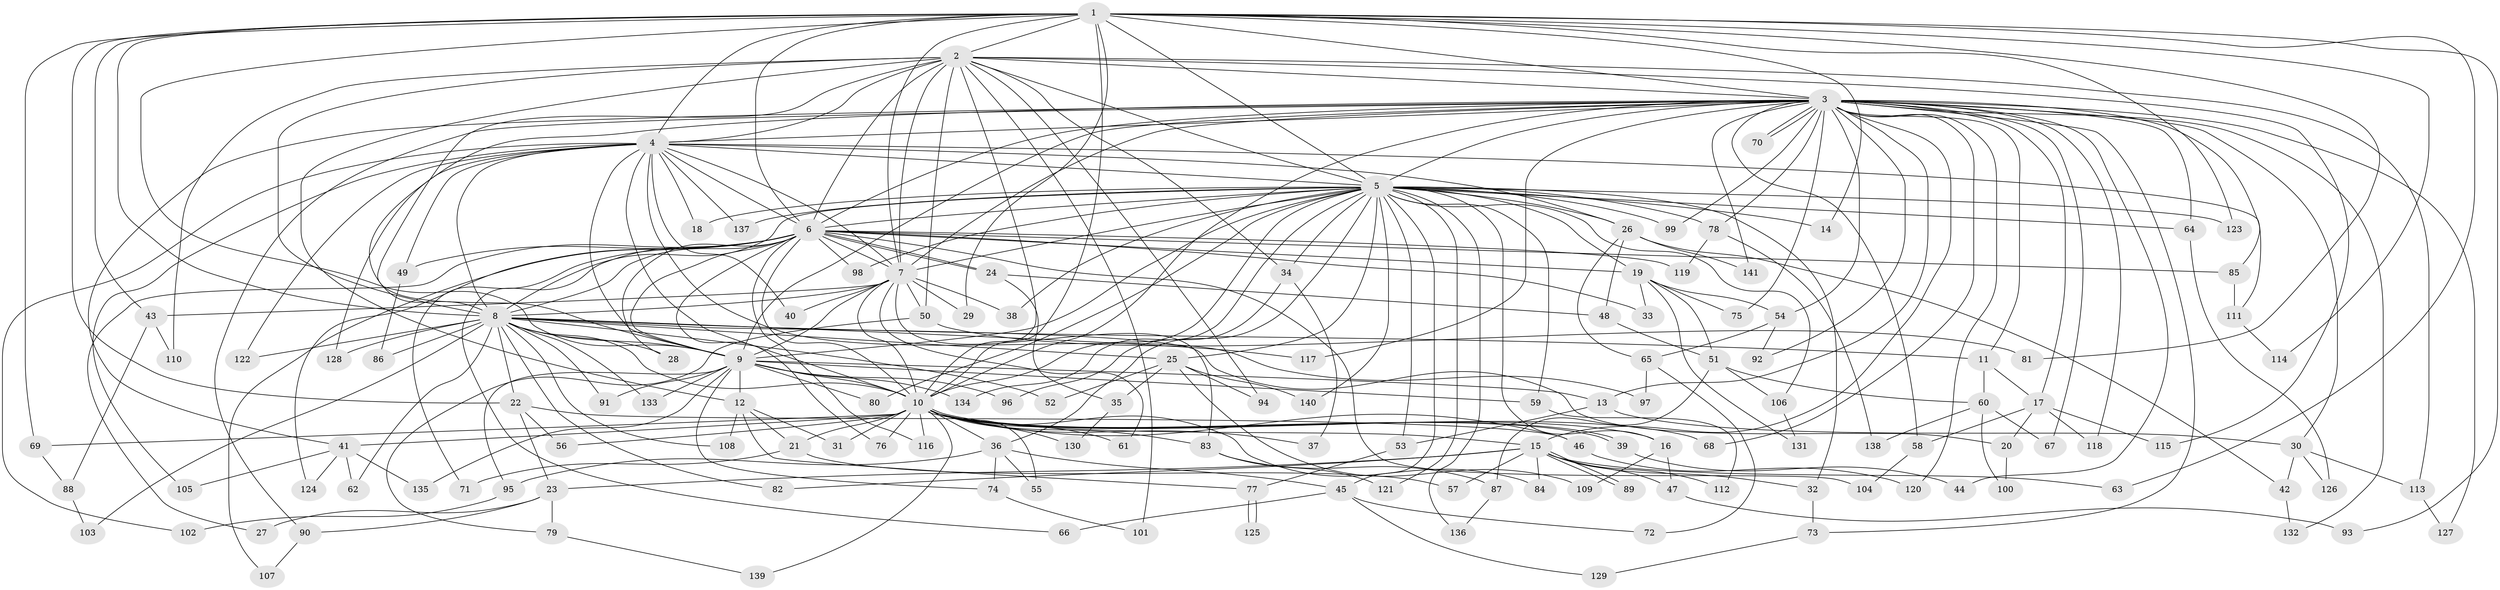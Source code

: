 // Generated by graph-tools (version 1.1) at 2025/34/03/09/25 02:34:52]
// undirected, 141 vertices, 307 edges
graph export_dot {
graph [start="1"]
  node [color=gray90,style=filled];
  1;
  2;
  3;
  4;
  5;
  6;
  7;
  8;
  9;
  10;
  11;
  12;
  13;
  14;
  15;
  16;
  17;
  18;
  19;
  20;
  21;
  22;
  23;
  24;
  25;
  26;
  27;
  28;
  29;
  30;
  31;
  32;
  33;
  34;
  35;
  36;
  37;
  38;
  39;
  40;
  41;
  42;
  43;
  44;
  45;
  46;
  47;
  48;
  49;
  50;
  51;
  52;
  53;
  54;
  55;
  56;
  57;
  58;
  59;
  60;
  61;
  62;
  63;
  64;
  65;
  66;
  67;
  68;
  69;
  70;
  71;
  72;
  73;
  74;
  75;
  76;
  77;
  78;
  79;
  80;
  81;
  82;
  83;
  84;
  85;
  86;
  87;
  88;
  89;
  90;
  91;
  92;
  93;
  94;
  95;
  96;
  97;
  98;
  99;
  100;
  101;
  102;
  103;
  104;
  105;
  106;
  107;
  108;
  109;
  110;
  111;
  112;
  113;
  114;
  115;
  116;
  117;
  118;
  119;
  120;
  121;
  122;
  123;
  124;
  125;
  126;
  127;
  128;
  129;
  130;
  131;
  132;
  133;
  134;
  135;
  136;
  137;
  138;
  139;
  140;
  141;
  1 -- 2;
  1 -- 3;
  1 -- 4;
  1 -- 5;
  1 -- 6;
  1 -- 7;
  1 -- 8;
  1 -- 9;
  1 -- 10;
  1 -- 14;
  1 -- 22;
  1 -- 29;
  1 -- 43;
  1 -- 63;
  1 -- 69;
  1 -- 81;
  1 -- 93;
  1 -- 114;
  1 -- 123;
  2 -- 3;
  2 -- 4;
  2 -- 5;
  2 -- 6;
  2 -- 7;
  2 -- 8;
  2 -- 9;
  2 -- 10;
  2 -- 12;
  2 -- 34;
  2 -- 50;
  2 -- 94;
  2 -- 101;
  2 -- 110;
  2 -- 113;
  2 -- 115;
  3 -- 4;
  3 -- 5;
  3 -- 6;
  3 -- 7;
  3 -- 8;
  3 -- 9;
  3 -- 10;
  3 -- 11;
  3 -- 13;
  3 -- 15;
  3 -- 17;
  3 -- 30;
  3 -- 41;
  3 -- 44;
  3 -- 54;
  3 -- 58;
  3 -- 64;
  3 -- 67;
  3 -- 68;
  3 -- 70;
  3 -- 70;
  3 -- 73;
  3 -- 75;
  3 -- 78;
  3 -- 85;
  3 -- 90;
  3 -- 92;
  3 -- 99;
  3 -- 117;
  3 -- 118;
  3 -- 120;
  3 -- 127;
  3 -- 132;
  3 -- 141;
  4 -- 5;
  4 -- 6;
  4 -- 7;
  4 -- 8;
  4 -- 9;
  4 -- 10;
  4 -- 18;
  4 -- 26;
  4 -- 40;
  4 -- 49;
  4 -- 97;
  4 -- 102;
  4 -- 105;
  4 -- 111;
  4 -- 122;
  4 -- 128;
  4 -- 137;
  5 -- 6;
  5 -- 7;
  5 -- 8;
  5 -- 9;
  5 -- 10;
  5 -- 14;
  5 -- 16;
  5 -- 18;
  5 -- 19;
  5 -- 25;
  5 -- 26;
  5 -- 32;
  5 -- 34;
  5 -- 36;
  5 -- 38;
  5 -- 45;
  5 -- 53;
  5 -- 59;
  5 -- 64;
  5 -- 78;
  5 -- 80;
  5 -- 98;
  5 -- 99;
  5 -- 106;
  5 -- 121;
  5 -- 123;
  5 -- 134;
  5 -- 136;
  5 -- 137;
  5 -- 140;
  6 -- 7;
  6 -- 8;
  6 -- 9;
  6 -- 10;
  6 -- 19;
  6 -- 24;
  6 -- 24;
  6 -- 27;
  6 -- 28;
  6 -- 33;
  6 -- 49;
  6 -- 66;
  6 -- 71;
  6 -- 76;
  6 -- 85;
  6 -- 98;
  6 -- 104;
  6 -- 107;
  6 -- 116;
  6 -- 119;
  6 -- 124;
  7 -- 8;
  7 -- 9;
  7 -- 10;
  7 -- 29;
  7 -- 38;
  7 -- 40;
  7 -- 43;
  7 -- 50;
  7 -- 61;
  7 -- 83;
  8 -- 9;
  8 -- 10;
  8 -- 11;
  8 -- 20;
  8 -- 22;
  8 -- 25;
  8 -- 28;
  8 -- 52;
  8 -- 62;
  8 -- 82;
  8 -- 86;
  8 -- 91;
  8 -- 103;
  8 -- 108;
  8 -- 117;
  8 -- 122;
  8 -- 128;
  8 -- 133;
  9 -- 10;
  9 -- 12;
  9 -- 13;
  9 -- 59;
  9 -- 74;
  9 -- 80;
  9 -- 91;
  9 -- 95;
  9 -- 96;
  9 -- 133;
  9 -- 134;
  9 -- 135;
  10 -- 15;
  10 -- 16;
  10 -- 21;
  10 -- 31;
  10 -- 36;
  10 -- 37;
  10 -- 39;
  10 -- 39;
  10 -- 41;
  10 -- 46;
  10 -- 55;
  10 -- 56;
  10 -- 61;
  10 -- 68;
  10 -- 69;
  10 -- 76;
  10 -- 83;
  10 -- 84;
  10 -- 116;
  10 -- 130;
  10 -- 139;
  11 -- 17;
  11 -- 60;
  12 -- 21;
  12 -- 31;
  12 -- 77;
  12 -- 108;
  13 -- 30;
  13 -- 53;
  15 -- 23;
  15 -- 32;
  15 -- 47;
  15 -- 57;
  15 -- 63;
  15 -- 82;
  15 -- 84;
  15 -- 89;
  15 -- 89;
  15 -- 112;
  16 -- 47;
  16 -- 109;
  17 -- 20;
  17 -- 58;
  17 -- 115;
  17 -- 118;
  19 -- 33;
  19 -- 51;
  19 -- 54;
  19 -- 75;
  19 -- 131;
  20 -- 100;
  21 -- 57;
  21 -- 71;
  22 -- 23;
  22 -- 46;
  22 -- 56;
  23 -- 27;
  23 -- 79;
  23 -- 90;
  24 -- 35;
  24 -- 48;
  25 -- 35;
  25 -- 52;
  25 -- 94;
  25 -- 109;
  25 -- 140;
  26 -- 42;
  26 -- 48;
  26 -- 65;
  26 -- 141;
  30 -- 42;
  30 -- 113;
  30 -- 126;
  32 -- 73;
  34 -- 37;
  34 -- 96;
  35 -- 130;
  36 -- 45;
  36 -- 55;
  36 -- 74;
  36 -- 95;
  39 -- 44;
  41 -- 62;
  41 -- 105;
  41 -- 124;
  41 -- 135;
  42 -- 132;
  43 -- 88;
  43 -- 110;
  45 -- 66;
  45 -- 72;
  45 -- 129;
  46 -- 120;
  47 -- 93;
  48 -- 51;
  49 -- 86;
  50 -- 79;
  50 -- 81;
  51 -- 60;
  51 -- 87;
  51 -- 106;
  53 -- 77;
  54 -- 65;
  54 -- 92;
  58 -- 104;
  59 -- 112;
  60 -- 67;
  60 -- 100;
  60 -- 138;
  64 -- 126;
  65 -- 72;
  65 -- 97;
  69 -- 88;
  73 -- 129;
  74 -- 101;
  77 -- 125;
  77 -- 125;
  78 -- 119;
  78 -- 138;
  79 -- 139;
  83 -- 87;
  83 -- 121;
  85 -- 111;
  87 -- 136;
  88 -- 103;
  90 -- 107;
  95 -- 102;
  106 -- 131;
  111 -- 114;
  113 -- 127;
}
